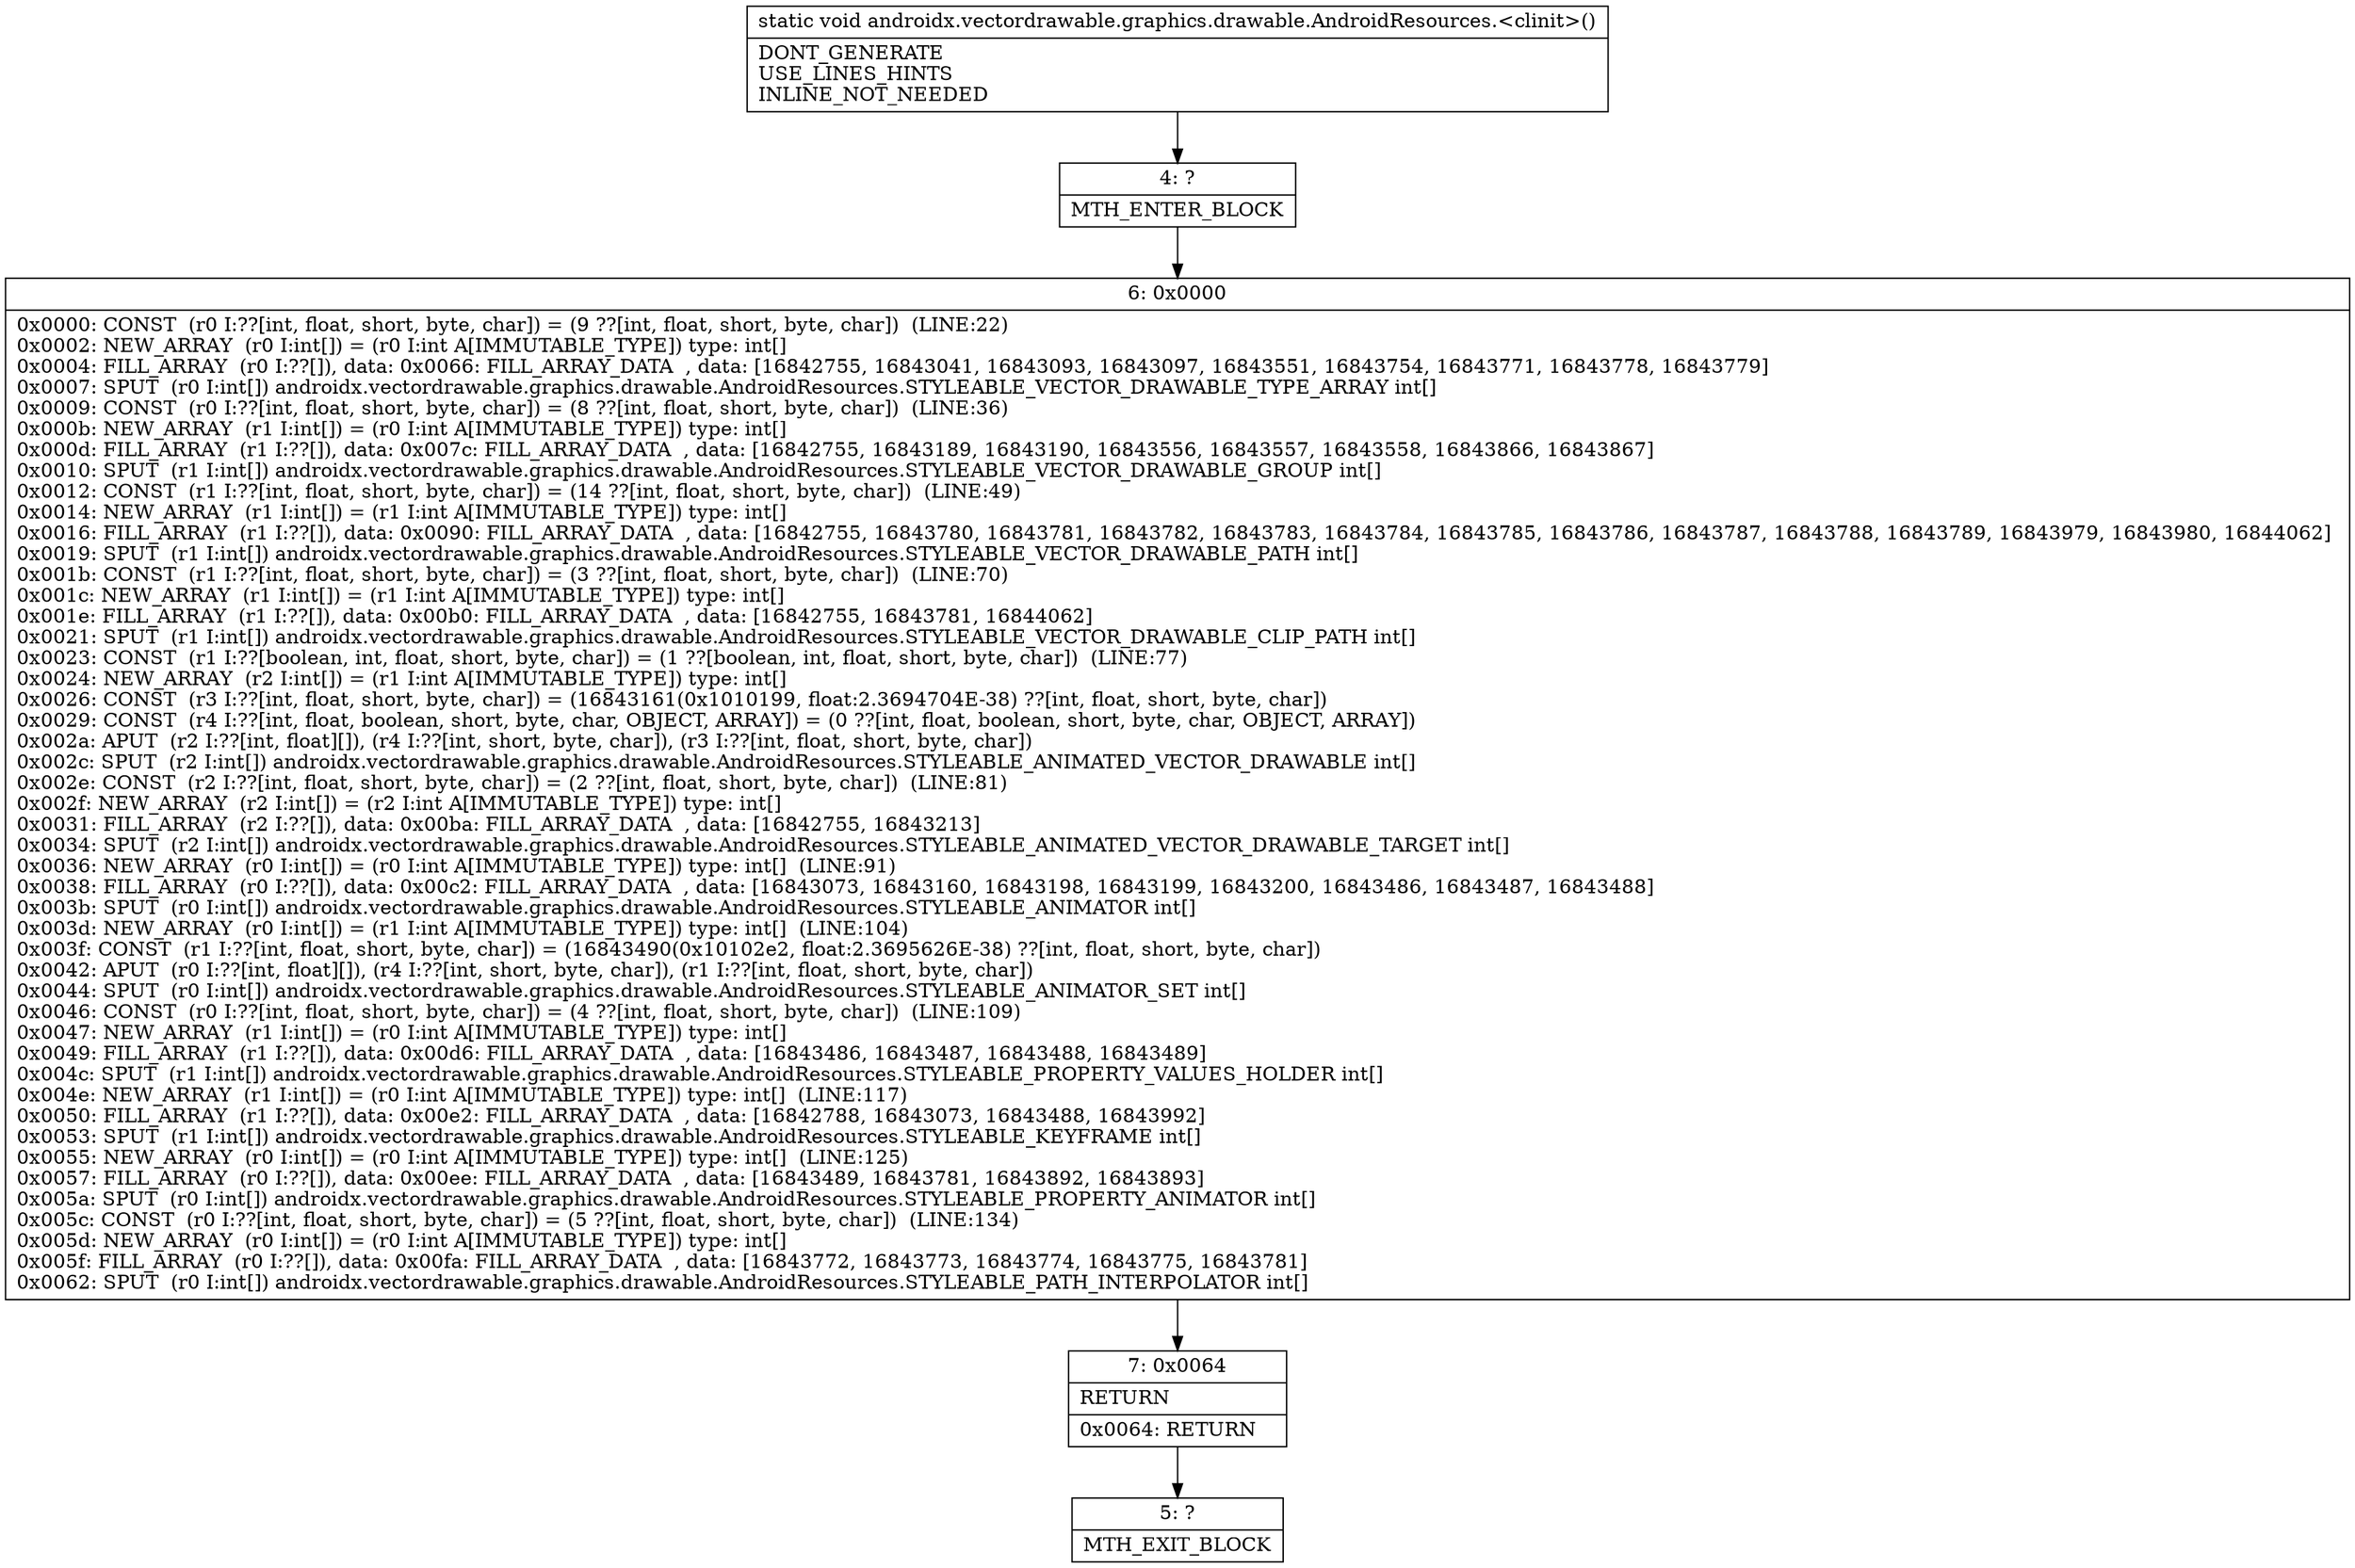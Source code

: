 digraph "CFG forandroidx.vectordrawable.graphics.drawable.AndroidResources.\<clinit\>()V" {
Node_4 [shape=record,label="{4\:\ ?|MTH_ENTER_BLOCK\l}"];
Node_6 [shape=record,label="{6\:\ 0x0000|0x0000: CONST  (r0 I:??[int, float, short, byte, char]) = (9 ??[int, float, short, byte, char])  (LINE:22)\l0x0002: NEW_ARRAY  (r0 I:int[]) = (r0 I:int A[IMMUTABLE_TYPE]) type: int[] \l0x0004: FILL_ARRAY  (r0 I:??[]), data: 0x0066: FILL_ARRAY_DATA  , data: [16842755, 16843041, 16843093, 16843097, 16843551, 16843754, 16843771, 16843778, 16843779] \l0x0007: SPUT  (r0 I:int[]) androidx.vectordrawable.graphics.drawable.AndroidResources.STYLEABLE_VECTOR_DRAWABLE_TYPE_ARRAY int[] \l0x0009: CONST  (r0 I:??[int, float, short, byte, char]) = (8 ??[int, float, short, byte, char])  (LINE:36)\l0x000b: NEW_ARRAY  (r1 I:int[]) = (r0 I:int A[IMMUTABLE_TYPE]) type: int[] \l0x000d: FILL_ARRAY  (r1 I:??[]), data: 0x007c: FILL_ARRAY_DATA  , data: [16842755, 16843189, 16843190, 16843556, 16843557, 16843558, 16843866, 16843867] \l0x0010: SPUT  (r1 I:int[]) androidx.vectordrawable.graphics.drawable.AndroidResources.STYLEABLE_VECTOR_DRAWABLE_GROUP int[] \l0x0012: CONST  (r1 I:??[int, float, short, byte, char]) = (14 ??[int, float, short, byte, char])  (LINE:49)\l0x0014: NEW_ARRAY  (r1 I:int[]) = (r1 I:int A[IMMUTABLE_TYPE]) type: int[] \l0x0016: FILL_ARRAY  (r1 I:??[]), data: 0x0090: FILL_ARRAY_DATA  , data: [16842755, 16843780, 16843781, 16843782, 16843783, 16843784, 16843785, 16843786, 16843787, 16843788, 16843789, 16843979, 16843980, 16844062] \l0x0019: SPUT  (r1 I:int[]) androidx.vectordrawable.graphics.drawable.AndroidResources.STYLEABLE_VECTOR_DRAWABLE_PATH int[] \l0x001b: CONST  (r1 I:??[int, float, short, byte, char]) = (3 ??[int, float, short, byte, char])  (LINE:70)\l0x001c: NEW_ARRAY  (r1 I:int[]) = (r1 I:int A[IMMUTABLE_TYPE]) type: int[] \l0x001e: FILL_ARRAY  (r1 I:??[]), data: 0x00b0: FILL_ARRAY_DATA  , data: [16842755, 16843781, 16844062] \l0x0021: SPUT  (r1 I:int[]) androidx.vectordrawable.graphics.drawable.AndroidResources.STYLEABLE_VECTOR_DRAWABLE_CLIP_PATH int[] \l0x0023: CONST  (r1 I:??[boolean, int, float, short, byte, char]) = (1 ??[boolean, int, float, short, byte, char])  (LINE:77)\l0x0024: NEW_ARRAY  (r2 I:int[]) = (r1 I:int A[IMMUTABLE_TYPE]) type: int[] \l0x0026: CONST  (r3 I:??[int, float, short, byte, char]) = (16843161(0x1010199, float:2.3694704E\-38) ??[int, float, short, byte, char]) \l0x0029: CONST  (r4 I:??[int, float, boolean, short, byte, char, OBJECT, ARRAY]) = (0 ??[int, float, boolean, short, byte, char, OBJECT, ARRAY]) \l0x002a: APUT  (r2 I:??[int, float][]), (r4 I:??[int, short, byte, char]), (r3 I:??[int, float, short, byte, char]) \l0x002c: SPUT  (r2 I:int[]) androidx.vectordrawable.graphics.drawable.AndroidResources.STYLEABLE_ANIMATED_VECTOR_DRAWABLE int[] \l0x002e: CONST  (r2 I:??[int, float, short, byte, char]) = (2 ??[int, float, short, byte, char])  (LINE:81)\l0x002f: NEW_ARRAY  (r2 I:int[]) = (r2 I:int A[IMMUTABLE_TYPE]) type: int[] \l0x0031: FILL_ARRAY  (r2 I:??[]), data: 0x00ba: FILL_ARRAY_DATA  , data: [16842755, 16843213] \l0x0034: SPUT  (r2 I:int[]) androidx.vectordrawable.graphics.drawable.AndroidResources.STYLEABLE_ANIMATED_VECTOR_DRAWABLE_TARGET int[] \l0x0036: NEW_ARRAY  (r0 I:int[]) = (r0 I:int A[IMMUTABLE_TYPE]) type: int[]  (LINE:91)\l0x0038: FILL_ARRAY  (r0 I:??[]), data: 0x00c2: FILL_ARRAY_DATA  , data: [16843073, 16843160, 16843198, 16843199, 16843200, 16843486, 16843487, 16843488] \l0x003b: SPUT  (r0 I:int[]) androidx.vectordrawable.graphics.drawable.AndroidResources.STYLEABLE_ANIMATOR int[] \l0x003d: NEW_ARRAY  (r0 I:int[]) = (r1 I:int A[IMMUTABLE_TYPE]) type: int[]  (LINE:104)\l0x003f: CONST  (r1 I:??[int, float, short, byte, char]) = (16843490(0x10102e2, float:2.3695626E\-38) ??[int, float, short, byte, char]) \l0x0042: APUT  (r0 I:??[int, float][]), (r4 I:??[int, short, byte, char]), (r1 I:??[int, float, short, byte, char]) \l0x0044: SPUT  (r0 I:int[]) androidx.vectordrawable.graphics.drawable.AndroidResources.STYLEABLE_ANIMATOR_SET int[] \l0x0046: CONST  (r0 I:??[int, float, short, byte, char]) = (4 ??[int, float, short, byte, char])  (LINE:109)\l0x0047: NEW_ARRAY  (r1 I:int[]) = (r0 I:int A[IMMUTABLE_TYPE]) type: int[] \l0x0049: FILL_ARRAY  (r1 I:??[]), data: 0x00d6: FILL_ARRAY_DATA  , data: [16843486, 16843487, 16843488, 16843489] \l0x004c: SPUT  (r1 I:int[]) androidx.vectordrawable.graphics.drawable.AndroidResources.STYLEABLE_PROPERTY_VALUES_HOLDER int[] \l0x004e: NEW_ARRAY  (r1 I:int[]) = (r0 I:int A[IMMUTABLE_TYPE]) type: int[]  (LINE:117)\l0x0050: FILL_ARRAY  (r1 I:??[]), data: 0x00e2: FILL_ARRAY_DATA  , data: [16842788, 16843073, 16843488, 16843992] \l0x0053: SPUT  (r1 I:int[]) androidx.vectordrawable.graphics.drawable.AndroidResources.STYLEABLE_KEYFRAME int[] \l0x0055: NEW_ARRAY  (r0 I:int[]) = (r0 I:int A[IMMUTABLE_TYPE]) type: int[]  (LINE:125)\l0x0057: FILL_ARRAY  (r0 I:??[]), data: 0x00ee: FILL_ARRAY_DATA  , data: [16843489, 16843781, 16843892, 16843893] \l0x005a: SPUT  (r0 I:int[]) androidx.vectordrawable.graphics.drawable.AndroidResources.STYLEABLE_PROPERTY_ANIMATOR int[] \l0x005c: CONST  (r0 I:??[int, float, short, byte, char]) = (5 ??[int, float, short, byte, char])  (LINE:134)\l0x005d: NEW_ARRAY  (r0 I:int[]) = (r0 I:int A[IMMUTABLE_TYPE]) type: int[] \l0x005f: FILL_ARRAY  (r0 I:??[]), data: 0x00fa: FILL_ARRAY_DATA  , data: [16843772, 16843773, 16843774, 16843775, 16843781] \l0x0062: SPUT  (r0 I:int[]) androidx.vectordrawable.graphics.drawable.AndroidResources.STYLEABLE_PATH_INTERPOLATOR int[] \l}"];
Node_7 [shape=record,label="{7\:\ 0x0064|RETURN\l|0x0064: RETURN   \l}"];
Node_5 [shape=record,label="{5\:\ ?|MTH_EXIT_BLOCK\l}"];
MethodNode[shape=record,label="{static void androidx.vectordrawable.graphics.drawable.AndroidResources.\<clinit\>()  | DONT_GENERATE\lUSE_LINES_HINTS\lINLINE_NOT_NEEDED\l}"];
MethodNode -> Node_4;Node_4 -> Node_6;
Node_6 -> Node_7;
Node_7 -> Node_5;
}

